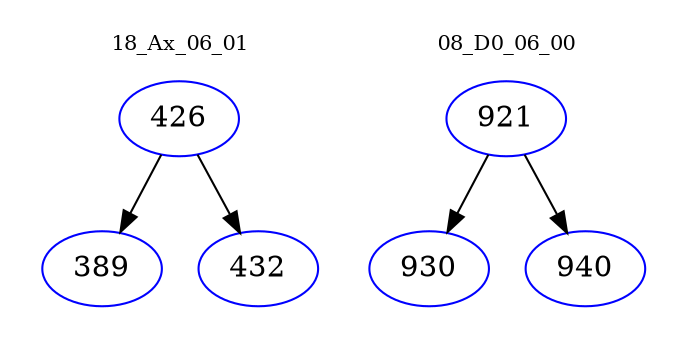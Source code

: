 digraph{
subgraph cluster_0 {
color = white
label = "18_Ax_06_01";
fontsize=10;
T0_426 [label="426", color="blue"]
T0_426 -> T0_389 [color="black"]
T0_389 [label="389", color="blue"]
T0_426 -> T0_432 [color="black"]
T0_432 [label="432", color="blue"]
}
subgraph cluster_1 {
color = white
label = "08_D0_06_00";
fontsize=10;
T1_921 [label="921", color="blue"]
T1_921 -> T1_930 [color="black"]
T1_930 [label="930", color="blue"]
T1_921 -> T1_940 [color="black"]
T1_940 [label="940", color="blue"]
}
}
